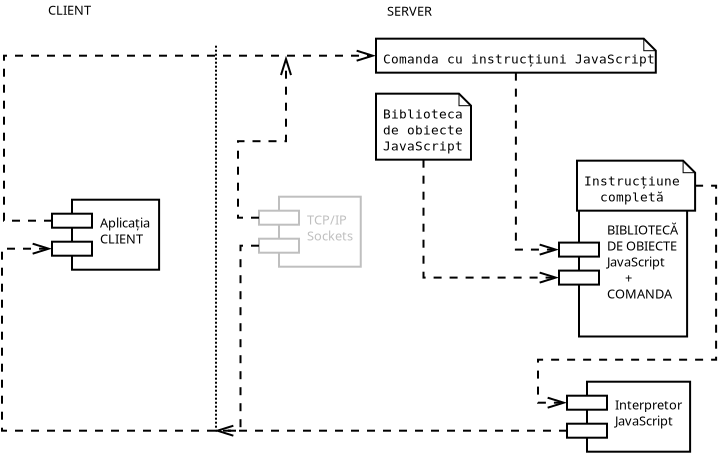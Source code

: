 <?xml version="1.0" encoding="UTF-8"?>
<dia:diagram xmlns:dia="http://www.lysator.liu.se/~alla/dia/">
  <dia:layer name="Background" visible="true" active="true">
    <dia:group>
      <dia:object type="Standard - Line" version="0" id="O0">
        <dia:attribute name="obj_pos">
          <dia:point val="21,9.45"/>
        </dia:attribute>
        <dia:attribute name="obj_bb">
          <dia:rectangle val="20.95,9.4;21.05,28.85"/>
        </dia:attribute>
        <dia:attribute name="conn_endpoints">
          <dia:point val="21,9.45"/>
          <dia:point val="21,28.8"/>
        </dia:attribute>
        <dia:attribute name="numcp">
          <dia:int val="1"/>
        </dia:attribute>
        <dia:attribute name="line_style">
          <dia:enum val="4"/>
        </dia:attribute>
      </dia:object>
      <dia:group>
        <dia:object type="UML - Note" version="0" id="O1">
          <dia:attribute name="obj_pos">
            <dia:point val="29,9.1"/>
          </dia:attribute>
          <dia:attribute name="obj_bb">
            <dia:rectangle val="28.95,9.05;43.04,10.85"/>
          </dia:attribute>
          <dia:attribute name="meta">
            <dia:composite type="dict"/>
          </dia:attribute>
          <dia:attribute name="elem_corner">
            <dia:point val="29,9.1"/>
          </dia:attribute>
          <dia:attribute name="elem_width">
            <dia:real val="13.99"/>
          </dia:attribute>
          <dia:attribute name="elem_height">
            <dia:real val="1.7"/>
          </dia:attribute>
          <dia:attribute name="line_width">
            <dia:real val="0.1"/>
          </dia:attribute>
          <dia:attribute name="line_colour">
            <dia:color val="#000000"/>
          </dia:attribute>
          <dia:attribute name="fill_colour">
            <dia:color val="#ffffff"/>
          </dia:attribute>
          <dia:attribute name="text">
            <dia:composite type="text">
              <dia:attribute name="string">
                <dia:string>#Comanda cu instrucțiuni JavaScript#</dia:string>
              </dia:attribute>
              <dia:attribute name="font">
                <dia:font family="monospace" style="0" name="Courier"/>
              </dia:attribute>
              <dia:attribute name="height">
                <dia:real val="0.8"/>
              </dia:attribute>
              <dia:attribute name="pos">
                <dia:point val="29.35,10.345"/>
              </dia:attribute>
              <dia:attribute name="color">
                <dia:color val="#000000"/>
              </dia:attribute>
              <dia:attribute name="alignment">
                <dia:enum val="0"/>
              </dia:attribute>
            </dia:composite>
          </dia:attribute>
        </dia:object>
        <dia:object type="UML - Component" version="0" id="O2">
          <dia:attribute name="obj_pos">
            <dia:point val="38.15,16.7"/>
          </dia:attribute>
          <dia:attribute name="obj_bb">
            <dia:rectangle val="38.1,16.65;44.883,24.003"/>
          </dia:attribute>
          <dia:attribute name="meta">
            <dia:composite type="dict"/>
          </dia:attribute>
          <dia:attribute name="elem_corner">
            <dia:point val="38.15,16.7"/>
          </dia:attribute>
          <dia:attribute name="elem_width">
            <dia:real val="6.683"/>
          </dia:attribute>
          <dia:attribute name="elem_height">
            <dia:real val="7.253"/>
          </dia:attribute>
          <dia:attribute name="line_colour">
            <dia:color val="#000000"/>
          </dia:attribute>
          <dia:attribute name="fill_colour">
            <dia:color val="#ffffff"/>
          </dia:attribute>
          <dia:attribute name="stereotype">
            <dia:string>##</dia:string>
          </dia:attribute>
          <dia:attribute name="text">
            <dia:composite type="text">
              <dia:attribute name="string">
                <dia:string>#
BIBLIOTECĂ
DE OBIECTE
JavaScript
      +
COMANDA
    
#</dia:string>
              </dia:attribute>
              <dia:attribute name="font">
                <dia:font family="sans" style="0" name="Helvetica"/>
              </dia:attribute>
              <dia:attribute name="height">
                <dia:real val="0.8"/>
              </dia:attribute>
              <dia:attribute name="pos">
                <dia:point val="40.55,17.995"/>
              </dia:attribute>
              <dia:attribute name="color">
                <dia:color val="#000000"/>
              </dia:attribute>
              <dia:attribute name="alignment">
                <dia:enum val="0"/>
              </dia:attribute>
            </dia:composite>
          </dia:attribute>
        </dia:object>
        <dia:object type="UML - Dependency" version="1" id="O3">
          <dia:attribute name="obj_pos">
            <dia:point val="35.995,10.85"/>
          </dia:attribute>
          <dia:attribute name="obj_bb">
            <dia:rectangle val="35.945,10.8;38.6,21.226"/>
          </dia:attribute>
          <dia:attribute name="meta">
            <dia:composite type="dict"/>
          </dia:attribute>
          <dia:attribute name="orth_points">
            <dia:point val="35.995,10.85"/>
            <dia:point val="35.995,19.626"/>
            <dia:point val="38.15,19.626"/>
          </dia:attribute>
          <dia:attribute name="orth_orient">
            <dia:enum val="1"/>
            <dia:enum val="0"/>
          </dia:attribute>
          <dia:attribute name="orth_autoroute">
            <dia:boolean val="true"/>
          </dia:attribute>
          <dia:attribute name="text_colour">
            <dia:color val="#000000"/>
          </dia:attribute>
          <dia:attribute name="line_colour">
            <dia:color val="#000000"/>
          </dia:attribute>
          <dia:attribute name="name">
            <dia:string>##</dia:string>
          </dia:attribute>
          <dia:attribute name="stereotype">
            <dia:string>##</dia:string>
          </dia:attribute>
          <dia:attribute name="draw_arrow">
            <dia:boolean val="true"/>
          </dia:attribute>
          <dia:connections>
            <dia:connection handle="0" to="O1" connection="8"/>
            <dia:connection handle="1" to="O2" connection="8"/>
          </dia:connections>
        </dia:object>
        <dia:object type="UML - Note" version="0" id="O4">
          <dia:attribute name="obj_pos">
            <dia:point val="29,11.85"/>
          </dia:attribute>
          <dia:attribute name="obj_bb">
            <dia:rectangle val="28.95,11.8;33.8,15.2"/>
          </dia:attribute>
          <dia:attribute name="meta">
            <dia:composite type="dict"/>
          </dia:attribute>
          <dia:attribute name="elem_corner">
            <dia:point val="29,11.85"/>
          </dia:attribute>
          <dia:attribute name="elem_width">
            <dia:real val="4.75"/>
          </dia:attribute>
          <dia:attribute name="elem_height">
            <dia:real val="3.3"/>
          </dia:attribute>
          <dia:attribute name="line_width">
            <dia:real val="0.1"/>
          </dia:attribute>
          <dia:attribute name="line_colour">
            <dia:color val="#000000"/>
          </dia:attribute>
          <dia:attribute name="fill_colour">
            <dia:color val="#ffffff"/>
          </dia:attribute>
          <dia:attribute name="text">
            <dia:composite type="text">
              <dia:attribute name="string">
                <dia:string>#Biblioteca
de obiecte
JavaScript#</dia:string>
              </dia:attribute>
              <dia:attribute name="font">
                <dia:font family="monospace" style="0" name="Courier"/>
              </dia:attribute>
              <dia:attribute name="height">
                <dia:real val="0.8"/>
              </dia:attribute>
              <dia:attribute name="pos">
                <dia:point val="29.35,13.095"/>
              </dia:attribute>
              <dia:attribute name="color">
                <dia:color val="#000000"/>
              </dia:attribute>
              <dia:attribute name="alignment">
                <dia:enum val="0"/>
              </dia:attribute>
            </dia:composite>
          </dia:attribute>
        </dia:object>
        <dia:object type="UML - Dependency" version="1" id="O5">
          <dia:attribute name="obj_pos">
            <dia:point val="31.375,15.15"/>
          </dia:attribute>
          <dia:attribute name="obj_bb">
            <dia:rectangle val="31.325,15.1;38.6,22.626"/>
          </dia:attribute>
          <dia:attribute name="meta">
            <dia:composite type="dict"/>
          </dia:attribute>
          <dia:attribute name="orth_points">
            <dia:point val="31.375,15.15"/>
            <dia:point val="31.375,21.026"/>
            <dia:point val="38.15,21.026"/>
          </dia:attribute>
          <dia:attribute name="orth_orient">
            <dia:enum val="1"/>
            <dia:enum val="0"/>
          </dia:attribute>
          <dia:attribute name="orth_autoroute">
            <dia:boolean val="true"/>
          </dia:attribute>
          <dia:attribute name="text_colour">
            <dia:color val="#000000"/>
          </dia:attribute>
          <dia:attribute name="line_colour">
            <dia:color val="#000000"/>
          </dia:attribute>
          <dia:attribute name="name">
            <dia:string>##</dia:string>
          </dia:attribute>
          <dia:attribute name="stereotype">
            <dia:string>##</dia:string>
          </dia:attribute>
          <dia:attribute name="draw_arrow">
            <dia:boolean val="true"/>
          </dia:attribute>
          <dia:connections>
            <dia:connection handle="0" to="O4" connection="6"/>
            <dia:connection handle="1" to="O2" connection="9"/>
          </dia:connections>
        </dia:object>
        <dia:object type="UML - Note" version="0" id="O6">
          <dia:attribute name="obj_pos">
            <dia:point val="39.05,15.2"/>
          </dia:attribute>
          <dia:attribute name="obj_bb">
            <dia:rectangle val="39,15.15;45.005,17.75"/>
          </dia:attribute>
          <dia:attribute name="meta">
            <dia:composite type="dict"/>
          </dia:attribute>
          <dia:attribute name="elem_corner">
            <dia:point val="39.05,15.2"/>
          </dia:attribute>
          <dia:attribute name="elem_width">
            <dia:real val="5.905"/>
          </dia:attribute>
          <dia:attribute name="elem_height">
            <dia:real val="2.5"/>
          </dia:attribute>
          <dia:attribute name="line_width">
            <dia:real val="0.1"/>
          </dia:attribute>
          <dia:attribute name="line_colour">
            <dia:color val="#000000"/>
          </dia:attribute>
          <dia:attribute name="fill_colour">
            <dia:color val="#ffffff"/>
          </dia:attribute>
          <dia:attribute name="text">
            <dia:composite type="text">
              <dia:attribute name="string">
                <dia:string>#Instrucțiune 
  completă#</dia:string>
              </dia:attribute>
              <dia:attribute name="font">
                <dia:font family="monospace" style="0" name="Courier"/>
              </dia:attribute>
              <dia:attribute name="height">
                <dia:real val="0.8"/>
              </dia:attribute>
              <dia:attribute name="pos">
                <dia:point val="39.4,16.445"/>
              </dia:attribute>
              <dia:attribute name="color">
                <dia:color val="#000000"/>
              </dia:attribute>
              <dia:attribute name="alignment">
                <dia:enum val="0"/>
              </dia:attribute>
            </dia:composite>
          </dia:attribute>
        </dia:object>
        <dia:object type="UML - Component" version="0" id="O7">
          <dia:attribute name="obj_pos">
            <dia:point val="12.8,17.15"/>
          </dia:attribute>
          <dia:attribute name="obj_bb">
            <dia:rectangle val="12.75,17.1;18.415,20.7"/>
          </dia:attribute>
          <dia:attribute name="meta">
            <dia:composite type="dict"/>
          </dia:attribute>
          <dia:attribute name="elem_corner">
            <dia:point val="12.8,17.15"/>
          </dia:attribute>
          <dia:attribute name="elem_width">
            <dia:real val="5.565"/>
          </dia:attribute>
          <dia:attribute name="elem_height">
            <dia:real val="3.5"/>
          </dia:attribute>
          <dia:attribute name="line_colour">
            <dia:color val="#000000"/>
          </dia:attribute>
          <dia:attribute name="fill_colour">
            <dia:color val="#ffffff"/>
          </dia:attribute>
          <dia:attribute name="stereotype">
            <dia:string>##</dia:string>
          </dia:attribute>
          <dia:attribute name="text">
            <dia:composite type="text">
              <dia:attribute name="string">
                <dia:string>#Aplicația
CLIENT
#</dia:string>
              </dia:attribute>
              <dia:attribute name="font">
                <dia:font family="sans" style="0" name="Helvetica"/>
              </dia:attribute>
              <dia:attribute name="height">
                <dia:real val="0.8"/>
              </dia:attribute>
              <dia:attribute name="pos">
                <dia:point val="15.2,18.445"/>
              </dia:attribute>
              <dia:attribute name="color">
                <dia:color val="#000000"/>
              </dia:attribute>
              <dia:attribute name="alignment">
                <dia:enum val="0"/>
              </dia:attribute>
            </dia:composite>
          </dia:attribute>
        </dia:object>
        <dia:object type="UML - Dependency" version="1" id="O8">
          <dia:attribute name="obj_pos">
            <dia:point val="12.8,18.2"/>
          </dia:attribute>
          <dia:attribute name="obj_bb">
            <dia:rectangle val="10.35,9.5;29.45,18.25"/>
          </dia:attribute>
          <dia:attribute name="meta">
            <dia:composite type="dict"/>
          </dia:attribute>
          <dia:attribute name="orth_points">
            <dia:point val="12.8,18.2"/>
            <dia:point val="10.4,18.2"/>
            <dia:point val="10.4,9.95"/>
            <dia:point val="29,9.95"/>
          </dia:attribute>
          <dia:attribute name="orth_orient">
            <dia:enum val="0"/>
            <dia:enum val="1"/>
            <dia:enum val="0"/>
          </dia:attribute>
          <dia:attribute name="orth_autoroute">
            <dia:boolean val="false"/>
          </dia:attribute>
          <dia:attribute name="text_colour">
            <dia:color val="#000000"/>
          </dia:attribute>
          <dia:attribute name="line_colour">
            <dia:color val="#000000"/>
          </dia:attribute>
          <dia:attribute name="name">
            <dia:string>##</dia:string>
          </dia:attribute>
          <dia:attribute name="stereotype">
            <dia:string>##</dia:string>
          </dia:attribute>
          <dia:attribute name="draw_arrow">
            <dia:boolean val="true"/>
          </dia:attribute>
          <dia:connections>
            <dia:connection handle="0" to="O7" connection="8"/>
            <dia:connection handle="1" to="O1" connection="3"/>
          </dia:connections>
        </dia:object>
        <dia:object type="Standard - Text" version="1" id="O9">
          <dia:attribute name="obj_pos">
            <dia:point val="12.6,7.9"/>
          </dia:attribute>
          <dia:attribute name="obj_bb">
            <dia:rectangle val="12.6,7.305;14.87,8.053"/>
          </dia:attribute>
          <dia:attribute name="text">
            <dia:composite type="text">
              <dia:attribute name="string">
                <dia:string>#CLIENT#</dia:string>
              </dia:attribute>
              <dia:attribute name="font">
                <dia:font family="sans" style="0" name="Helvetica"/>
              </dia:attribute>
              <dia:attribute name="height">
                <dia:real val="0.8"/>
              </dia:attribute>
              <dia:attribute name="pos">
                <dia:point val="12.6,7.9"/>
              </dia:attribute>
              <dia:attribute name="color">
                <dia:color val="#000000"/>
              </dia:attribute>
              <dia:attribute name="alignment">
                <dia:enum val="0"/>
              </dia:attribute>
            </dia:composite>
          </dia:attribute>
          <dia:attribute name="valign">
            <dia:enum val="3"/>
          </dia:attribute>
        </dia:object>
        <dia:object type="Standard - Text" version="1" id="O10">
          <dia:attribute name="obj_pos">
            <dia:point val="29.55,7.95"/>
          </dia:attribute>
          <dia:attribute name="obj_bb">
            <dia:rectangle val="29.55,7.355;32.06,8.102"/>
          </dia:attribute>
          <dia:attribute name="text">
            <dia:composite type="text">
              <dia:attribute name="string">
                <dia:string>#SERVER#</dia:string>
              </dia:attribute>
              <dia:attribute name="font">
                <dia:font family="sans" style="0" name="Helvetica"/>
              </dia:attribute>
              <dia:attribute name="height">
                <dia:real val="0.8"/>
              </dia:attribute>
              <dia:attribute name="pos">
                <dia:point val="29.55,7.95"/>
              </dia:attribute>
              <dia:attribute name="color">
                <dia:color val="#000000"/>
              </dia:attribute>
              <dia:attribute name="alignment">
                <dia:enum val="0"/>
              </dia:attribute>
            </dia:composite>
          </dia:attribute>
          <dia:attribute name="valign">
            <dia:enum val="3"/>
          </dia:attribute>
        </dia:object>
        <dia:object type="UML - Component" version="0" id="O11">
          <dia:attribute name="obj_pos">
            <dia:point val="38.55,26.25"/>
          </dia:attribute>
          <dia:attribute name="obj_bb">
            <dia:rectangle val="38.5,26.2;44.858,29.8"/>
          </dia:attribute>
          <dia:attribute name="meta">
            <dia:composite type="dict"/>
          </dia:attribute>
          <dia:attribute name="elem_corner">
            <dia:point val="38.55,26.25"/>
          </dia:attribute>
          <dia:attribute name="elem_width">
            <dia:real val="6.258"/>
          </dia:attribute>
          <dia:attribute name="elem_height">
            <dia:real val="3.5"/>
          </dia:attribute>
          <dia:attribute name="line_colour">
            <dia:color val="#000000"/>
          </dia:attribute>
          <dia:attribute name="fill_colour">
            <dia:color val="#ffffff"/>
          </dia:attribute>
          <dia:attribute name="stereotype">
            <dia:string>##</dia:string>
          </dia:attribute>
          <dia:attribute name="text">
            <dia:composite type="text">
              <dia:attribute name="string">
                <dia:string>#Interpretor
JavaScript
#</dia:string>
              </dia:attribute>
              <dia:attribute name="font">
                <dia:font family="sans" style="0" name="Helvetica"/>
              </dia:attribute>
              <dia:attribute name="height">
                <dia:real val="0.8"/>
              </dia:attribute>
              <dia:attribute name="pos">
                <dia:point val="40.95,27.545"/>
              </dia:attribute>
              <dia:attribute name="color">
                <dia:color val="#000000"/>
              </dia:attribute>
              <dia:attribute name="alignment">
                <dia:enum val="0"/>
              </dia:attribute>
            </dia:composite>
          </dia:attribute>
        </dia:object>
        <dia:object type="UML - Component" version="0" id="O12">
          <dia:attribute name="obj_pos">
            <dia:point val="23.15,17"/>
          </dia:attribute>
          <dia:attribute name="obj_bb">
            <dia:rectangle val="23.1,16.95;28.477,20.55"/>
          </dia:attribute>
          <dia:attribute name="meta">
            <dia:composite type="dict"/>
          </dia:attribute>
          <dia:attribute name="elem_corner">
            <dia:point val="23.15,17"/>
          </dia:attribute>
          <dia:attribute name="elem_width">
            <dia:real val="5.277"/>
          </dia:attribute>
          <dia:attribute name="elem_height">
            <dia:real val="3.5"/>
          </dia:attribute>
          <dia:attribute name="line_colour">
            <dia:color val="#bfbfbf"/>
          </dia:attribute>
          <dia:attribute name="fill_colour">
            <dia:color val="#ffffff"/>
          </dia:attribute>
          <dia:attribute name="stereotype">
            <dia:string>##</dia:string>
          </dia:attribute>
          <dia:attribute name="text">
            <dia:composite type="text">
              <dia:attribute name="string">
                <dia:string>#TCP/IP
Sockets
#</dia:string>
              </dia:attribute>
              <dia:attribute name="font">
                <dia:font family="sans" style="0" name="Helvetica"/>
              </dia:attribute>
              <dia:attribute name="height">
                <dia:real val="0.8"/>
              </dia:attribute>
              <dia:attribute name="pos">
                <dia:point val="25.55,18.295"/>
              </dia:attribute>
              <dia:attribute name="color">
                <dia:color val="#bfbfbf"/>
              </dia:attribute>
              <dia:attribute name="alignment">
                <dia:enum val="0"/>
              </dia:attribute>
            </dia:composite>
          </dia:attribute>
        </dia:object>
        <dia:object type="UML - Dependency" version="1" id="O13">
          <dia:attribute name="obj_pos">
            <dia:point val="23.15,18.05"/>
          </dia:attribute>
          <dia:attribute name="obj_bb">
            <dia:rectangle val="22.05,9.5;24.95,18.1"/>
          </dia:attribute>
          <dia:attribute name="meta">
            <dia:composite type="dict"/>
          </dia:attribute>
          <dia:attribute name="orth_points">
            <dia:point val="23.15,18.05"/>
            <dia:point val="22.1,18.05"/>
            <dia:point val="22.1,9.95"/>
            <dia:point val="24.5,9.95"/>
          </dia:attribute>
          <dia:attribute name="orth_orient">
            <dia:enum val="0"/>
            <dia:enum val="1"/>
            <dia:enum val="0"/>
          </dia:attribute>
          <dia:attribute name="orth_autoroute">
            <dia:boolean val="true"/>
          </dia:attribute>
          <dia:attribute name="text_colour">
            <dia:color val="#000000"/>
          </dia:attribute>
          <dia:attribute name="line_colour">
            <dia:color val="#000000"/>
          </dia:attribute>
          <dia:attribute name="name">
            <dia:string>##</dia:string>
          </dia:attribute>
          <dia:attribute name="stereotype">
            <dia:string>##</dia:string>
          </dia:attribute>
          <dia:attribute name="draw_arrow">
            <dia:boolean val="true"/>
          </dia:attribute>
          <dia:connections>
            <dia:connection handle="0" to="O12" connection="8"/>
          </dia:connections>
        </dia:object>
        <dia:object type="UML - Dependency" version="1" id="O14">
          <dia:attribute name="obj_pos">
            <dia:point val="44.955,16.45"/>
          </dia:attribute>
          <dia:attribute name="obj_bb">
            <dia:rectangle val="37.05,16.4;46.055,27.75"/>
          </dia:attribute>
          <dia:attribute name="meta">
            <dia:composite type="dict"/>
          </dia:attribute>
          <dia:attribute name="orth_points">
            <dia:point val="44.955,16.45"/>
            <dia:point val="46.005,16.45"/>
            <dia:point val="46.005,25.15"/>
            <dia:point val="37.1,25.15"/>
            <dia:point val="37.1,27.3"/>
            <dia:point val="38.55,27.3"/>
          </dia:attribute>
          <dia:attribute name="orth_orient">
            <dia:enum val="0"/>
            <dia:enum val="1"/>
            <dia:enum val="0"/>
            <dia:enum val="1"/>
            <dia:enum val="0"/>
          </dia:attribute>
          <dia:attribute name="orth_autoroute">
            <dia:boolean val="false"/>
          </dia:attribute>
          <dia:attribute name="text_colour">
            <dia:color val="#000000"/>
          </dia:attribute>
          <dia:attribute name="line_colour">
            <dia:color val="#000000"/>
          </dia:attribute>
          <dia:attribute name="name">
            <dia:string>##</dia:string>
          </dia:attribute>
          <dia:attribute name="stereotype">
            <dia:string>##</dia:string>
          </dia:attribute>
          <dia:attribute name="draw_arrow">
            <dia:boolean val="true"/>
          </dia:attribute>
          <dia:connections>
            <dia:connection handle="0" to="O6" connection="4"/>
            <dia:connection handle="1" to="O11" connection="8"/>
          </dia:connections>
        </dia:object>
        <dia:object type="UML - Dependency" version="1" id="O15">
          <dia:attribute name="obj_pos">
            <dia:point val="38.55,28.7"/>
          </dia:attribute>
          <dia:attribute name="obj_bb">
            <dia:rectangle val="10.25,19.15;38.6,28.75"/>
          </dia:attribute>
          <dia:attribute name="meta">
            <dia:composite type="dict"/>
          </dia:attribute>
          <dia:attribute name="orth_points">
            <dia:point val="38.55,28.7"/>
            <dia:point val="10.3,28.7"/>
            <dia:point val="10.3,19.6"/>
            <dia:point val="12.8,19.6"/>
          </dia:attribute>
          <dia:attribute name="orth_orient">
            <dia:enum val="0"/>
            <dia:enum val="1"/>
            <dia:enum val="0"/>
          </dia:attribute>
          <dia:attribute name="orth_autoroute">
            <dia:boolean val="false"/>
          </dia:attribute>
          <dia:attribute name="text_colour">
            <dia:color val="#000000"/>
          </dia:attribute>
          <dia:attribute name="line_colour">
            <dia:color val="#000000"/>
          </dia:attribute>
          <dia:attribute name="name">
            <dia:string>##</dia:string>
          </dia:attribute>
          <dia:attribute name="stereotype">
            <dia:string>##</dia:string>
          </dia:attribute>
          <dia:attribute name="draw_arrow">
            <dia:boolean val="true"/>
          </dia:attribute>
          <dia:connections>
            <dia:connection handle="0" to="O11" connection="9"/>
            <dia:connection handle="1" to="O7" connection="9"/>
          </dia:connections>
        </dia:object>
        <dia:object type="UML - Dependency" version="1" id="O16">
          <dia:attribute name="obj_pos">
            <dia:point val="23.15,19.45"/>
          </dia:attribute>
          <dia:attribute name="obj_bb">
            <dia:rectangle val="20.45,19.4;23.2,29.15"/>
          </dia:attribute>
          <dia:attribute name="meta">
            <dia:composite type="dict"/>
          </dia:attribute>
          <dia:attribute name="orth_points">
            <dia:point val="23.15,19.45"/>
            <dia:point val="22.225,19.45"/>
            <dia:point val="22.225,28.7"/>
            <dia:point val="20.9,28.7"/>
          </dia:attribute>
          <dia:attribute name="orth_orient">
            <dia:enum val="0"/>
            <dia:enum val="1"/>
            <dia:enum val="0"/>
          </dia:attribute>
          <dia:attribute name="orth_autoroute">
            <dia:boolean val="true"/>
          </dia:attribute>
          <dia:attribute name="text_colour">
            <dia:color val="#000000"/>
          </dia:attribute>
          <dia:attribute name="line_colour">
            <dia:color val="#000000"/>
          </dia:attribute>
          <dia:attribute name="name">
            <dia:string>##</dia:string>
          </dia:attribute>
          <dia:attribute name="stereotype">
            <dia:string>##</dia:string>
          </dia:attribute>
          <dia:attribute name="draw_arrow">
            <dia:boolean val="true"/>
          </dia:attribute>
          <dia:connections>
            <dia:connection handle="0" to="O12" connection="9"/>
          </dia:connections>
        </dia:object>
      </dia:group>
    </dia:group>
  </dia:layer>
</dia:diagram>

